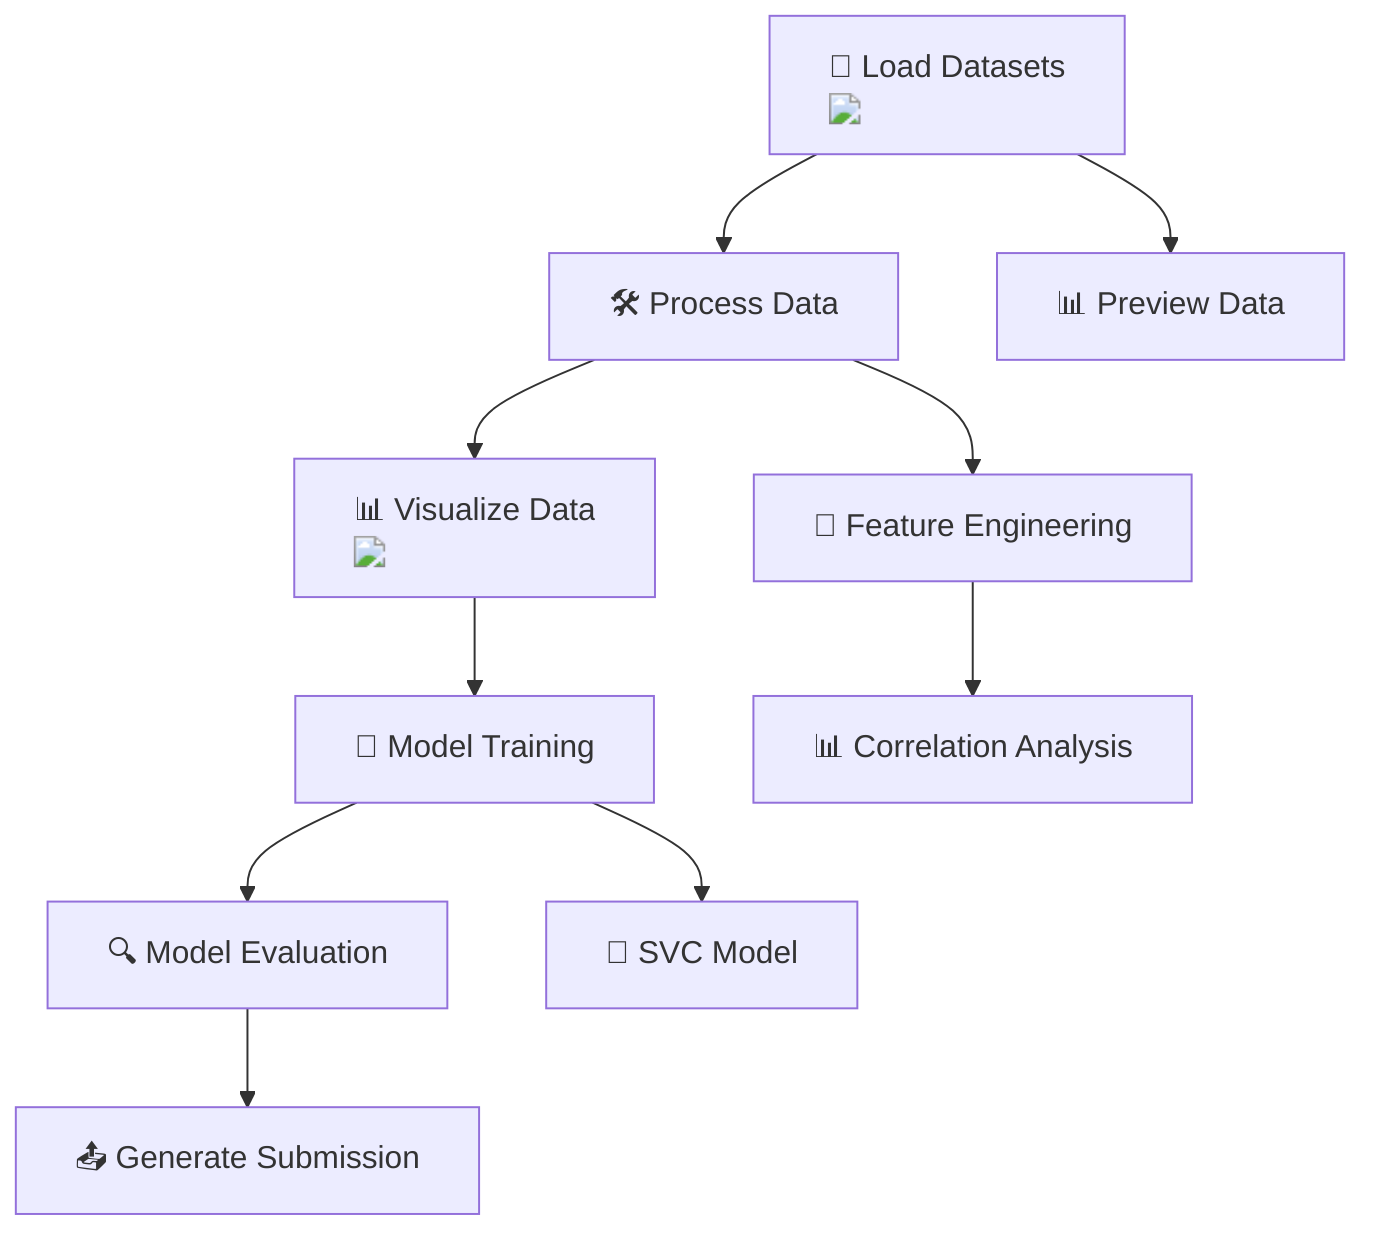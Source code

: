 flowchart TD
    A["📂 Load Datasets <img src='file.svg' />"] --> B["🛠️ Process Data"]
    B --> C["📊 Visualize Data <img src='dummy_plots/hist_template.svg' />"]
    C --> D["🧠 Model Training"]
    D --> E["🔍 Model Evaluation"]
    E --> F["📤 Generate Submission"]

    A --> G["📊 Preview Data"]
    B --> H["🧪 Feature Engineering"]
    H --> I["📊 Correlation Analysis"]
    D --> J["🧠 SVC Model"]